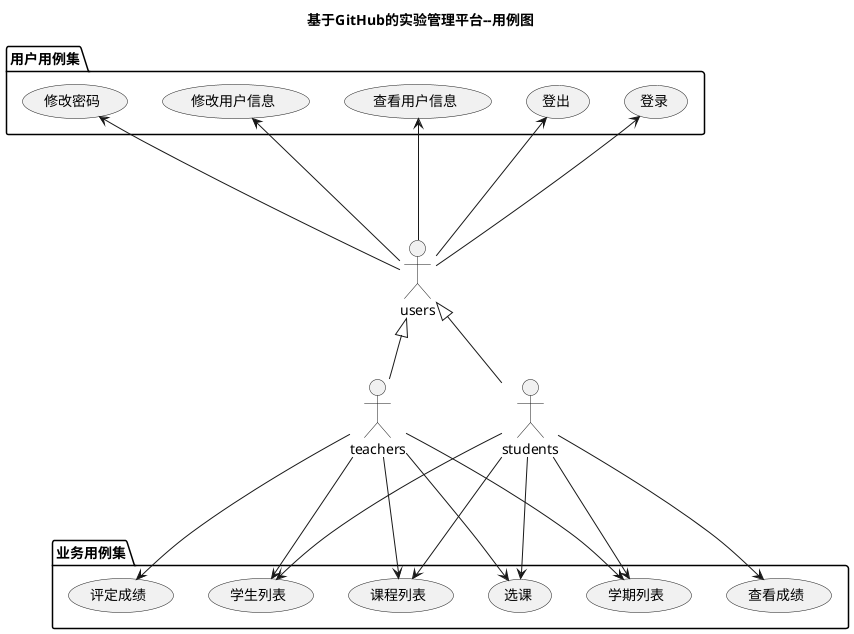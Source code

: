 @startuml
title 基于GitHub的实验管理平台--用例图
actor teachers
actor students
actor users
users <|-- teachers
users <|-- students

package 用户用例集 {
users --up-> (登录)
users --up-> (登出)
users --up-> (查看用户信息)
users --up-> (修改用户信息)
users --up-> (修改密码)
}
package 业务用例集 {
teachers ---> (评定成绩)
teachers ---> (学生列表)
teachers ---> (课程列表)
teachers ---> (学期列表)
teachers ---> (选课)
students ---> (学生列表)
students ---> (课程列表)
students ---> (学期列表)
students ---> (选课)
students ---> (查看成绩)
}
@enduml